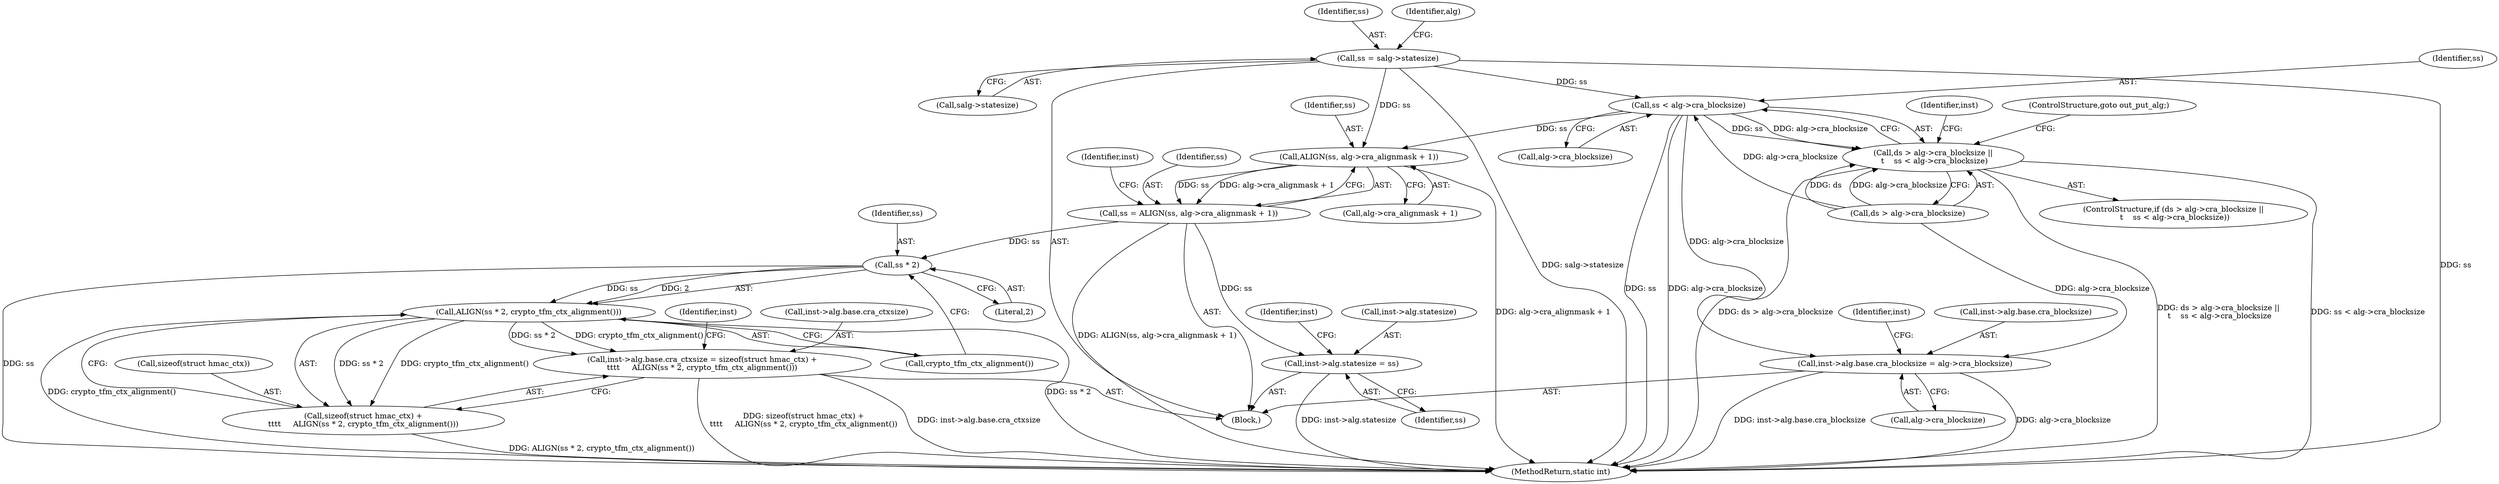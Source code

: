 digraph "0_linux_af3ff8045bbf3e32f1a448542e73abb4c8ceb6f1@pointer" {
"1000142" [label="(Call,ss = salg->statesize)"];
"1000160" [label="(Call,ss < alg->cra_blocksize)"];
"1000154" [label="(Call,ds > alg->cra_blocksize ||\n \t    ss < alg->cra_blocksize)"];
"1000201" [label="(Call,inst->alg.base.cra_blocksize = alg->cra_blocksize)"];
"1000225" [label="(Call,ALIGN(ss, alg->cra_alignmask + 1))"];
"1000223" [label="(Call,ss = ALIGN(ss, alg->cra_alignmask + 1))"];
"1000239" [label="(Call,inst->alg.statesize = ss)"];
"1000258" [label="(Call,ss * 2)"];
"1000257" [label="(Call,ALIGN(ss * 2, crypto_tfm_ctx_alignment()))"];
"1000246" [label="(Call,inst->alg.base.cra_ctxsize = sizeof(struct hmac_ctx) +\n\t\t\t\t     ALIGN(ss * 2, crypto_tfm_ctx_alignment()))"];
"1000254" [label="(Call,sizeof(struct hmac_ctx) +\n\t\t\t\t     ALIGN(ss * 2, crypto_tfm_ctx_alignment()))"];
"1000142" [label="(Call,ss = salg->statesize)"];
"1000165" [label="(ControlStructure,goto out_put_alg;)"];
"1000209" [label="(Call,alg->cra_blocksize)"];
"1000240" [label="(Call,inst->alg.statesize)"];
"1000235" [label="(Identifier,inst)"];
"1000161" [label="(Identifier,ss)"];
"1000224" [label="(Identifier,ss)"];
"1000257" [label="(Call,ALIGN(ss * 2, crypto_tfm_ctx_alignment()))"];
"1000258" [label="(Call,ss * 2)"];
"1000155" [label="(Call,ds > alg->cra_blocksize)"];
"1000247" [label="(Call,inst->alg.base.cra_ctxsize)"];
"1000245" [label="(Identifier,ss)"];
"1000250" [label="(Identifier,inst)"];
"1000144" [label="(Call,salg->statesize)"];
"1000162" [label="(Call,alg->cra_blocksize)"];
"1000226" [label="(Identifier,ss)"];
"1000346" [label="(MethodReturn,static int)"];
"1000143" [label="(Identifier,ss)"];
"1000261" [label="(Call,crypto_tfm_ctx_alignment())"];
"1000148" [label="(Identifier,alg)"];
"1000167" [label="(Identifier,inst)"];
"1000255" [label="(Call,sizeof(struct hmac_ctx))"];
"1000227" [label="(Call,alg->cra_alignmask + 1)"];
"1000223" [label="(Call,ss = ALIGN(ss, alg->cra_alignmask + 1))"];
"1000225" [label="(Call,ALIGN(ss, alg->cra_alignmask + 1))"];
"1000259" [label="(Identifier,ss)"];
"1000254" [label="(Call,sizeof(struct hmac_ctx) +\n\t\t\t\t     ALIGN(ss * 2, crypto_tfm_ctx_alignment()))"];
"1000153" [label="(ControlStructure,if (ds > alg->cra_blocksize ||\n \t    ss < alg->cra_blocksize))"];
"1000246" [label="(Call,inst->alg.base.cra_ctxsize = sizeof(struct hmac_ctx) +\n\t\t\t\t     ALIGN(ss * 2, crypto_tfm_ctx_alignment()))"];
"1000239" [label="(Call,inst->alg.statesize = ss)"];
"1000216" [label="(Identifier,inst)"];
"1000260" [label="(Literal,2)"];
"1000202" [label="(Call,inst->alg.base.cra_blocksize)"];
"1000154" [label="(Call,ds > alg->cra_blocksize ||\n \t    ss < alg->cra_blocksize)"];
"1000201" [label="(Call,inst->alg.base.cra_blocksize = alg->cra_blocksize)"];
"1000160" [label="(Call,ss < alg->cra_blocksize)"];
"1000103" [label="(Block,)"];
"1000266" [label="(Identifier,inst)"];
"1000142" -> "1000103"  [label="AST: "];
"1000142" -> "1000144"  [label="CFG: "];
"1000143" -> "1000142"  [label="AST: "];
"1000144" -> "1000142"  [label="AST: "];
"1000148" -> "1000142"  [label="CFG: "];
"1000142" -> "1000346"  [label="DDG: salg->statesize"];
"1000142" -> "1000346"  [label="DDG: ss"];
"1000142" -> "1000160"  [label="DDG: ss"];
"1000142" -> "1000225"  [label="DDG: ss"];
"1000160" -> "1000154"  [label="AST: "];
"1000160" -> "1000162"  [label="CFG: "];
"1000161" -> "1000160"  [label="AST: "];
"1000162" -> "1000160"  [label="AST: "];
"1000154" -> "1000160"  [label="CFG: "];
"1000160" -> "1000346"  [label="DDG: alg->cra_blocksize"];
"1000160" -> "1000346"  [label="DDG: ss"];
"1000160" -> "1000154"  [label="DDG: ss"];
"1000160" -> "1000154"  [label="DDG: alg->cra_blocksize"];
"1000155" -> "1000160"  [label="DDG: alg->cra_blocksize"];
"1000160" -> "1000201"  [label="DDG: alg->cra_blocksize"];
"1000160" -> "1000225"  [label="DDG: ss"];
"1000154" -> "1000153"  [label="AST: "];
"1000154" -> "1000155"  [label="CFG: "];
"1000155" -> "1000154"  [label="AST: "];
"1000165" -> "1000154"  [label="CFG: "];
"1000167" -> "1000154"  [label="CFG: "];
"1000154" -> "1000346"  [label="DDG: ss < alg->cra_blocksize"];
"1000154" -> "1000346"  [label="DDG: ds > alg->cra_blocksize"];
"1000154" -> "1000346"  [label="DDG: ds > alg->cra_blocksize ||\n \t    ss < alg->cra_blocksize"];
"1000155" -> "1000154"  [label="DDG: ds"];
"1000155" -> "1000154"  [label="DDG: alg->cra_blocksize"];
"1000201" -> "1000103"  [label="AST: "];
"1000201" -> "1000209"  [label="CFG: "];
"1000202" -> "1000201"  [label="AST: "];
"1000209" -> "1000201"  [label="AST: "];
"1000216" -> "1000201"  [label="CFG: "];
"1000201" -> "1000346"  [label="DDG: alg->cra_blocksize"];
"1000201" -> "1000346"  [label="DDG: inst->alg.base.cra_blocksize"];
"1000155" -> "1000201"  [label="DDG: alg->cra_blocksize"];
"1000225" -> "1000223"  [label="AST: "];
"1000225" -> "1000227"  [label="CFG: "];
"1000226" -> "1000225"  [label="AST: "];
"1000227" -> "1000225"  [label="AST: "];
"1000223" -> "1000225"  [label="CFG: "];
"1000225" -> "1000346"  [label="DDG: alg->cra_alignmask + 1"];
"1000225" -> "1000223"  [label="DDG: ss"];
"1000225" -> "1000223"  [label="DDG: alg->cra_alignmask + 1"];
"1000223" -> "1000103"  [label="AST: "];
"1000224" -> "1000223"  [label="AST: "];
"1000235" -> "1000223"  [label="CFG: "];
"1000223" -> "1000346"  [label="DDG: ALIGN(ss, alg->cra_alignmask + 1)"];
"1000223" -> "1000239"  [label="DDG: ss"];
"1000223" -> "1000258"  [label="DDG: ss"];
"1000239" -> "1000103"  [label="AST: "];
"1000239" -> "1000245"  [label="CFG: "];
"1000240" -> "1000239"  [label="AST: "];
"1000245" -> "1000239"  [label="AST: "];
"1000250" -> "1000239"  [label="CFG: "];
"1000239" -> "1000346"  [label="DDG: inst->alg.statesize"];
"1000258" -> "1000257"  [label="AST: "];
"1000258" -> "1000260"  [label="CFG: "];
"1000259" -> "1000258"  [label="AST: "];
"1000260" -> "1000258"  [label="AST: "];
"1000261" -> "1000258"  [label="CFG: "];
"1000258" -> "1000346"  [label="DDG: ss"];
"1000258" -> "1000257"  [label="DDG: ss"];
"1000258" -> "1000257"  [label="DDG: 2"];
"1000257" -> "1000254"  [label="AST: "];
"1000257" -> "1000261"  [label="CFG: "];
"1000261" -> "1000257"  [label="AST: "];
"1000254" -> "1000257"  [label="CFG: "];
"1000257" -> "1000346"  [label="DDG: ss * 2"];
"1000257" -> "1000346"  [label="DDG: crypto_tfm_ctx_alignment()"];
"1000257" -> "1000246"  [label="DDG: ss * 2"];
"1000257" -> "1000246"  [label="DDG: crypto_tfm_ctx_alignment()"];
"1000257" -> "1000254"  [label="DDG: ss * 2"];
"1000257" -> "1000254"  [label="DDG: crypto_tfm_ctx_alignment()"];
"1000246" -> "1000103"  [label="AST: "];
"1000246" -> "1000254"  [label="CFG: "];
"1000247" -> "1000246"  [label="AST: "];
"1000254" -> "1000246"  [label="AST: "];
"1000266" -> "1000246"  [label="CFG: "];
"1000246" -> "1000346"  [label="DDG: sizeof(struct hmac_ctx) +\n\t\t\t\t     ALIGN(ss * 2, crypto_tfm_ctx_alignment())"];
"1000246" -> "1000346"  [label="DDG: inst->alg.base.cra_ctxsize"];
"1000255" -> "1000254"  [label="AST: "];
"1000254" -> "1000346"  [label="DDG: ALIGN(ss * 2, crypto_tfm_ctx_alignment())"];
}
